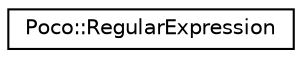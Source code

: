 digraph "Graphical Class Hierarchy"
{
 // LATEX_PDF_SIZE
  edge [fontname="Helvetica",fontsize="10",labelfontname="Helvetica",labelfontsize="10"];
  node [fontname="Helvetica",fontsize="10",shape=record];
  rankdir="LR";
  Node0 [label="Poco::RegularExpression",height=0.2,width=0.4,color="black", fillcolor="white", style="filled",URL="$classPoco_1_1RegularExpression.html",tooltip=" "];
}
